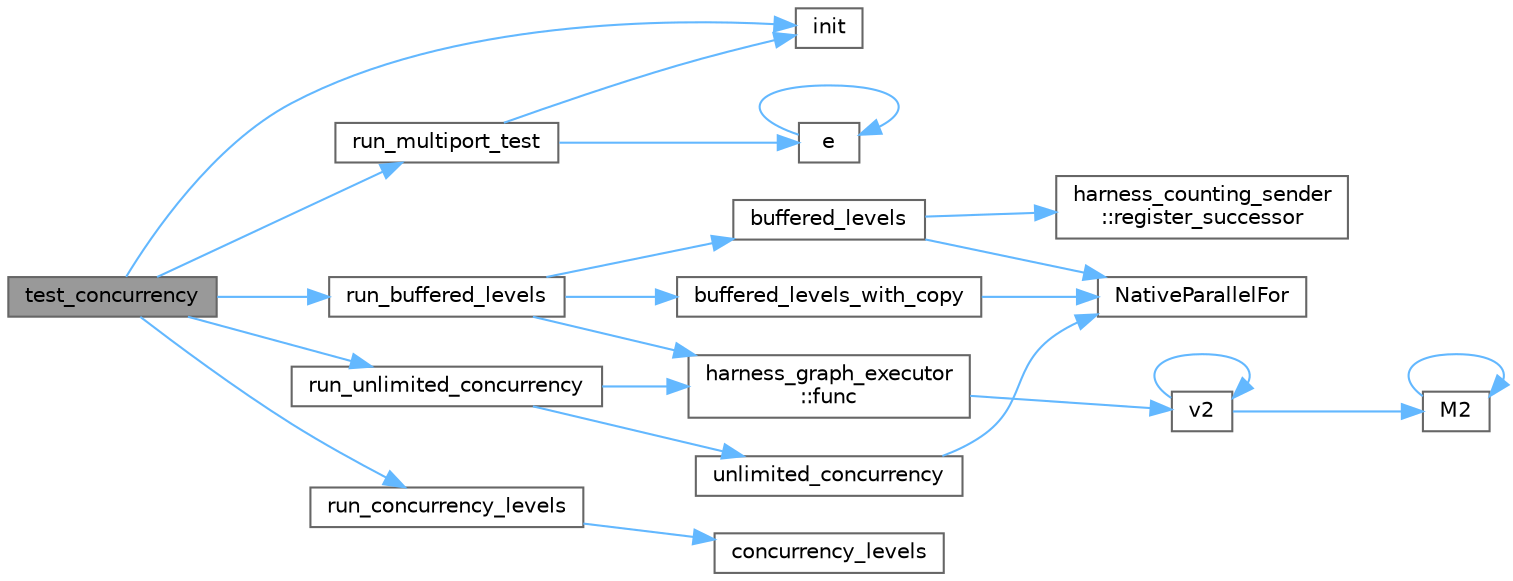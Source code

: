 digraph "test_concurrency"
{
 // LATEX_PDF_SIZE
  bgcolor="transparent";
  edge [fontname=Helvetica,fontsize=10,labelfontname=Helvetica,labelfontsize=10];
  node [fontname=Helvetica,fontsize=10,shape=box,height=0.2,width=0.4];
  rankdir="LR";
  Node1 [id="Node000001",label="test_concurrency",height=0.2,width=0.4,color="gray40", fillcolor="grey60", style="filled", fontcolor="black",tooltip="Tests limited concurrency cases for nodes that accept data messages"];
  Node1 -> Node2 [id="edge1_Node000001_Node000002",color="steelblue1",style="solid",tooltip=" "];
  Node2 [id="Node000002",label="init",height=0.2,width=0.4,color="grey40", fillcolor="white", style="filled",URL="$boing_8c.html#a2858154e2009b0e6e616f313177762bc",tooltip=" "];
  Node1 -> Node3 [id="edge2_Node000001_Node000003",color="steelblue1",style="solid",tooltip=" "];
  Node3 [id="Node000003",label="run_buffered_levels",height=0.2,width=0.4,color="grey40", fillcolor="white", style="filled",URL="$test__function__node_8cpp.html#a09cf31f7903f4e8a50217fe3a8a6c6ee",tooltip=" "];
  Node3 -> Node4 [id="edge3_Node000003_Node000004",color="steelblue1",style="solid",tooltip=" "];
  Node4 [id="Node000004",label="buffered_levels",height=0.2,width=0.4,color="grey40", fillcolor="white", style="filled",URL="$test__function__node_8cpp.html#a42d8d35c709b8e82685be6ca32e3bc47",tooltip=" "];
  Node4 -> Node5 [id="edge4_Node000004_Node000005",color="steelblue1",style="solid",tooltip=" "];
  Node5 [id="Node000005",label="NativeParallelFor",height=0.2,width=0.4,color="grey40", fillcolor="white", style="filled",URL="$harness_8h.html#ad5b2c9cf4e169014b7919debb3c91d45",tooltip="Execute body(i) in parallel for i in the interval [0,n)."];
  Node4 -> Node6 [id="edge5_Node000004_Node000006",color="steelblue1",style="solid",tooltip=" "];
  Node6 [id="Node000006",label="harness_counting_sender\l::register_successor",height=0.2,width=0.4,color="grey40", fillcolor="white", style="filled",URL="$structharness__counting__sender.html#adf6434216f47a674f0cd157baa221b38",tooltip=" "];
  Node3 -> Node7 [id="edge6_Node000003_Node000007",color="steelblue1",style="solid",tooltip=" "];
  Node7 [id="Node000007",label="buffered_levels_with_copy",height=0.2,width=0.4,color="grey40", fillcolor="white", style="filled",URL="$test__function__node_8cpp.html#a812e30c1ad47838707979e4252bbe26c",tooltip=" "];
  Node7 -> Node5 [id="edge7_Node000007_Node000005",color="steelblue1",style="solid",tooltip=" "];
  Node3 -> Node8 [id="edge8_Node000003_Node000008",color="steelblue1",style="solid",tooltip=" "];
  Node8 [id="Node000008",label="harness_graph_executor\l::func",height=0.2,width=0.4,color="grey40", fillcolor="white", style="filled",URL="$structharness__graph__executor.html#ac41a80aba49bfa67becad7f3af86922e",tooltip=" "];
  Node8 -> Node9 [id="edge9_Node000008_Node000009",color="steelblue1",style="solid",tooltip=" "];
  Node9 [id="Node000009",label="v2",height=0.2,width=0.4,color="grey40", fillcolor="white", style="filled",URL="$_tutorial___reshape_mat2_vec_8cpp.html#a3eb30a79de469336df46f4f5f0bfb84f",tooltip=" "];
  Node9 -> Node10 [id="edge10_Node000009_Node000010",color="steelblue1",style="solid",tooltip=" "];
  Node10 [id="Node000010",label="M2",height=0.2,width=0.4,color="grey40", fillcolor="white", style="filled",URL="$_tutorial___reshape_mat2_mat_8cpp.html#ae3dc3553f10a3c3e5d701dc35895d1e4",tooltip=" "];
  Node10 -> Node10 [id="edge11_Node000010_Node000010",color="steelblue1",style="solid",tooltip=" "];
  Node9 -> Node9 [id="edge12_Node000009_Node000009",color="steelblue1",style="solid",tooltip=" "];
  Node1 -> Node11 [id="edge13_Node000001_Node000011",color="steelblue1",style="solid",tooltip=" "];
  Node11 [id="Node000011",label="run_concurrency_levels",height=0.2,width=0.4,color="grey40", fillcolor="white", style="filled",URL="$test__function__node_8cpp.html#af09722724bf9615164950ef7bfb1f4e0",tooltip=" "];
  Node11 -> Node12 [id="edge14_Node000011_Node000012",color="steelblue1",style="solid",tooltip=" "];
  Node12 [id="Node000012",label="concurrency_levels",height=0.2,width=0.4,color="grey40", fillcolor="white", style="filled",URL="$test__function__node_8cpp.html#aad692e44018a3aa1b3806a1e07eda647",tooltip="Performs test on executable nodes with limited concurrency"];
  Node1 -> Node13 [id="edge15_Node000001_Node000013",color="steelblue1",style="solid",tooltip=" "];
  Node13 [id="Node000013",label="run_multiport_test",height=0.2,width=0.4,color="grey40", fillcolor="white", style="filled",URL="$test__multifunction__node_8cpp.html#a8b875a16bfab09e106ba91f11a39f464",tooltip=" "];
  Node13 -> Node14 [id="edge16_Node000013_Node000014",color="steelblue1",style="solid",tooltip=" "];
  Node14 [id="Node000014",label="e",height=0.2,width=0.4,color="grey40", fillcolor="white", style="filled",URL="$_cwise__array__power__array_8cpp.html#a9cb86ff854760bf91a154f2724a9101d",tooltip=" "];
  Node14 -> Node14 [id="edge17_Node000014_Node000014",color="steelblue1",style="solid",tooltip=" "];
  Node13 -> Node2 [id="edge18_Node000013_Node000002",color="steelblue1",style="solid",tooltip=" "];
  Node1 -> Node15 [id="edge19_Node000001_Node000015",color="steelblue1",style="solid",tooltip=" "];
  Node15 [id="Node000015",label="run_unlimited_concurrency",height=0.2,width=0.4,color="grey40", fillcolor="white", style="filled",URL="$test__function__node_8cpp.html#a58bfe17946d5a302dd019c57d4cdff8e",tooltip=" "];
  Node15 -> Node8 [id="edge20_Node000015_Node000008",color="steelblue1",style="solid",tooltip=" "];
  Node15 -> Node16 [id="edge21_Node000015_Node000016",color="steelblue1",style="solid",tooltip=" "];
  Node16 [id="Node000016",label="unlimited_concurrency",height=0.2,width=0.4,color="grey40", fillcolor="white", style="filled",URL="$test__function__node_8cpp.html#adbe8909780bc4f71aae4473c254dbda3",tooltip="Performs test on executable nodes with unlimited concurrency"];
  Node16 -> Node5 [id="edge22_Node000016_Node000005",color="steelblue1",style="solid",tooltip=" "];
}
